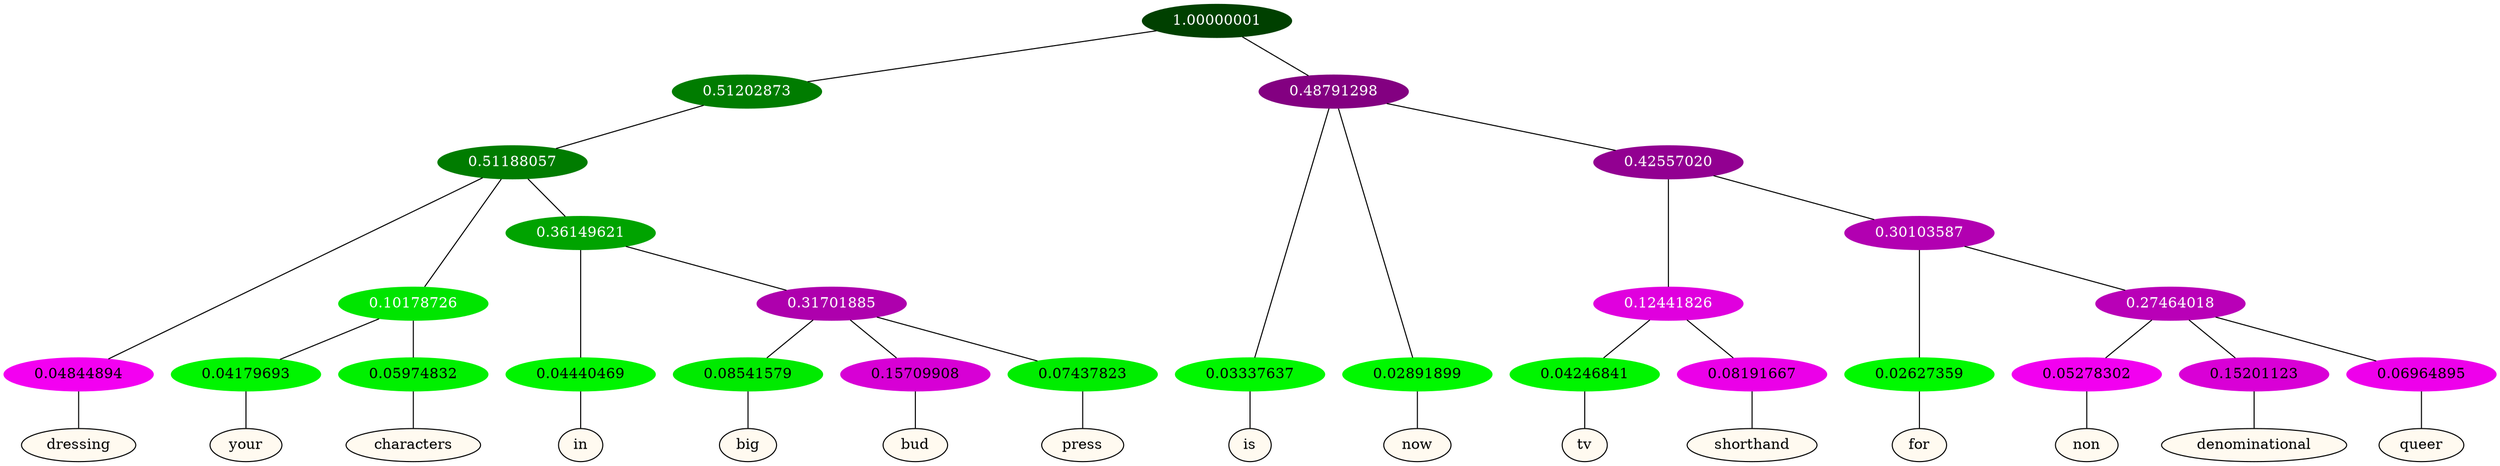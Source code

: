 graph {
	node [format=png height=0.15 nodesep=0.001 ordering=out overlap=prism overlap_scaling=0.01 ranksep=0.001 ratio=0.2 style=filled width=0.15]
	{
		rank=same
		a_w_7 [label=dressing color=black fillcolor=floralwhite style="filled,solid"]
		a_w_12 [label=your color=black fillcolor=floralwhite style="filled,solid"]
		a_w_13 [label=characters color=black fillcolor=floralwhite style="filled,solid"]
		a_w_14 [label=in color=black fillcolor=floralwhite style="filled,solid"]
		a_w_20 [label=big color=black fillcolor=floralwhite style="filled,solid"]
		a_w_21 [label=bud color=black fillcolor=floralwhite style="filled,solid"]
		a_w_22 [label=press color=black fillcolor=floralwhite style="filled,solid"]
		a_w_4 [label=is color=black fillcolor=floralwhite style="filled,solid"]
		a_w_5 [label=now color=black fillcolor=floralwhite style="filled,solid"]
		a_w_16 [label=tv color=black fillcolor=floralwhite style="filled,solid"]
		a_w_17 [label=shorthand color=black fillcolor=floralwhite style="filled,solid"]
		a_w_18 [label=for color=black fillcolor=floralwhite style="filled,solid"]
		a_w_23 [label=non color=black fillcolor=floralwhite style="filled,solid"]
		a_w_24 [label=denominational color=black fillcolor=floralwhite style="filled,solid"]
		a_w_25 [label=queer color=black fillcolor=floralwhite style="filled,solid"]
	}
	a_n_7 -- a_w_7
	a_n_12 -- a_w_12
	a_n_13 -- a_w_13
	a_n_14 -- a_w_14
	a_n_20 -- a_w_20
	a_n_21 -- a_w_21
	a_n_22 -- a_w_22
	a_n_4 -- a_w_4
	a_n_5 -- a_w_5
	a_n_16 -- a_w_16
	a_n_17 -- a_w_17
	a_n_18 -- a_w_18
	a_n_23 -- a_w_23
	a_n_24 -- a_w_24
	a_n_25 -- a_w_25
	{
		rank=same
		a_n_7 [label=0.04844894 color="0.835 1.000 0.952" fontcolor=black]
		a_n_12 [label=0.04179693 color="0.334 1.000 0.958" fontcolor=black]
		a_n_13 [label=0.05974832 color="0.334 1.000 0.940" fontcolor=black]
		a_n_14 [label=0.04440469 color="0.334 1.000 0.956" fontcolor=black]
		a_n_20 [label=0.08541579 color="0.334 1.000 0.915" fontcolor=black]
		a_n_21 [label=0.15709908 color="0.835 1.000 0.843" fontcolor=black]
		a_n_22 [label=0.07437823 color="0.334 1.000 0.926" fontcolor=black]
		a_n_4 [label=0.03337637 color="0.334 1.000 0.967" fontcolor=black]
		a_n_5 [label=0.02891899 color="0.334 1.000 0.971" fontcolor=black]
		a_n_16 [label=0.04246841 color="0.334 1.000 0.958" fontcolor=black]
		a_n_17 [label=0.08191667 color="0.835 1.000 0.918" fontcolor=black]
		a_n_18 [label=0.02627359 color="0.334 1.000 0.974" fontcolor=black]
		a_n_23 [label=0.05278302 color="0.835 1.000 0.947" fontcolor=black]
		a_n_24 [label=0.15201123 color="0.835 1.000 0.848" fontcolor=black]
		a_n_25 [label=0.06964895 color="0.835 1.000 0.930" fontcolor=black]
	}
	a_n_0 [label=1.00000001 color="0.334 1.000 0.250" fontcolor=grey99]
	a_n_1 [label=0.51202873 color="0.334 1.000 0.488" fontcolor=grey99]
	a_n_0 -- a_n_1
	a_n_2 [label=0.48791298 color="0.835 1.000 0.512" fontcolor=grey99]
	a_n_0 -- a_n_2
	a_n_3 [label=0.51188057 color="0.334 1.000 0.488" fontcolor=grey99]
	a_n_1 -- a_n_3
	a_n_2 -- a_n_4
	a_n_2 -- a_n_5
	a_n_6 [label=0.42557020 color="0.835 1.000 0.574" fontcolor=grey99]
	a_n_2 -- a_n_6
	a_n_3 -- a_n_7
	a_n_8 [label=0.10178726 color="0.334 1.000 0.898" fontcolor=grey99]
	a_n_3 -- a_n_8
	a_n_9 [label=0.36149621 color="0.334 1.000 0.639" fontcolor=grey99]
	a_n_3 -- a_n_9
	a_n_10 [label=0.12441826 color="0.835 1.000 0.876" fontcolor=grey99]
	a_n_6 -- a_n_10
	a_n_11 [label=0.30103587 color="0.835 1.000 0.699" fontcolor=grey99]
	a_n_6 -- a_n_11
	a_n_8 -- a_n_12
	a_n_8 -- a_n_13
	a_n_9 -- a_n_14
	a_n_15 [label=0.31701885 color="0.835 1.000 0.683" fontcolor=grey99]
	a_n_9 -- a_n_15
	a_n_10 -- a_n_16
	a_n_10 -- a_n_17
	a_n_11 -- a_n_18
	a_n_19 [label=0.27464018 color="0.835 1.000 0.725" fontcolor=grey99]
	a_n_11 -- a_n_19
	a_n_15 -- a_n_20
	a_n_15 -- a_n_21
	a_n_15 -- a_n_22
	a_n_19 -- a_n_23
	a_n_19 -- a_n_24
	a_n_19 -- a_n_25
}
